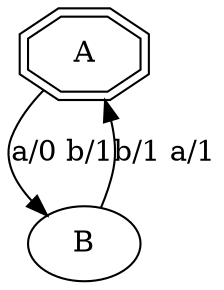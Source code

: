 digraph test_5 {
    A -> B [label="a/0 b/1"];
    B -> A [label="b/1 a/1"];
    A [shape=doubleoctagon];
}

